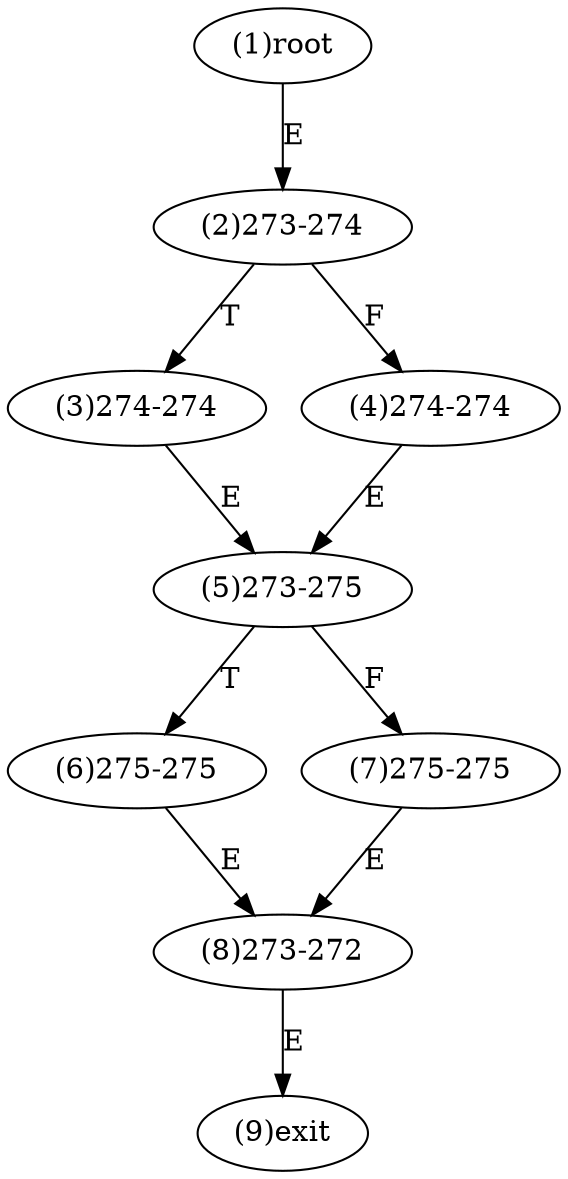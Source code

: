 digraph "" { 
1[ label="(1)root"];
2[ label="(2)273-274"];
3[ label="(3)274-274"];
4[ label="(4)274-274"];
5[ label="(5)273-275"];
6[ label="(6)275-275"];
7[ label="(7)275-275"];
8[ label="(8)273-272"];
9[ label="(9)exit"];
1->2[ label="E"];
2->4[ label="F"];
2->3[ label="T"];
3->5[ label="E"];
4->5[ label="E"];
5->7[ label="F"];
5->6[ label="T"];
6->8[ label="E"];
7->8[ label="E"];
8->9[ label="E"];
}